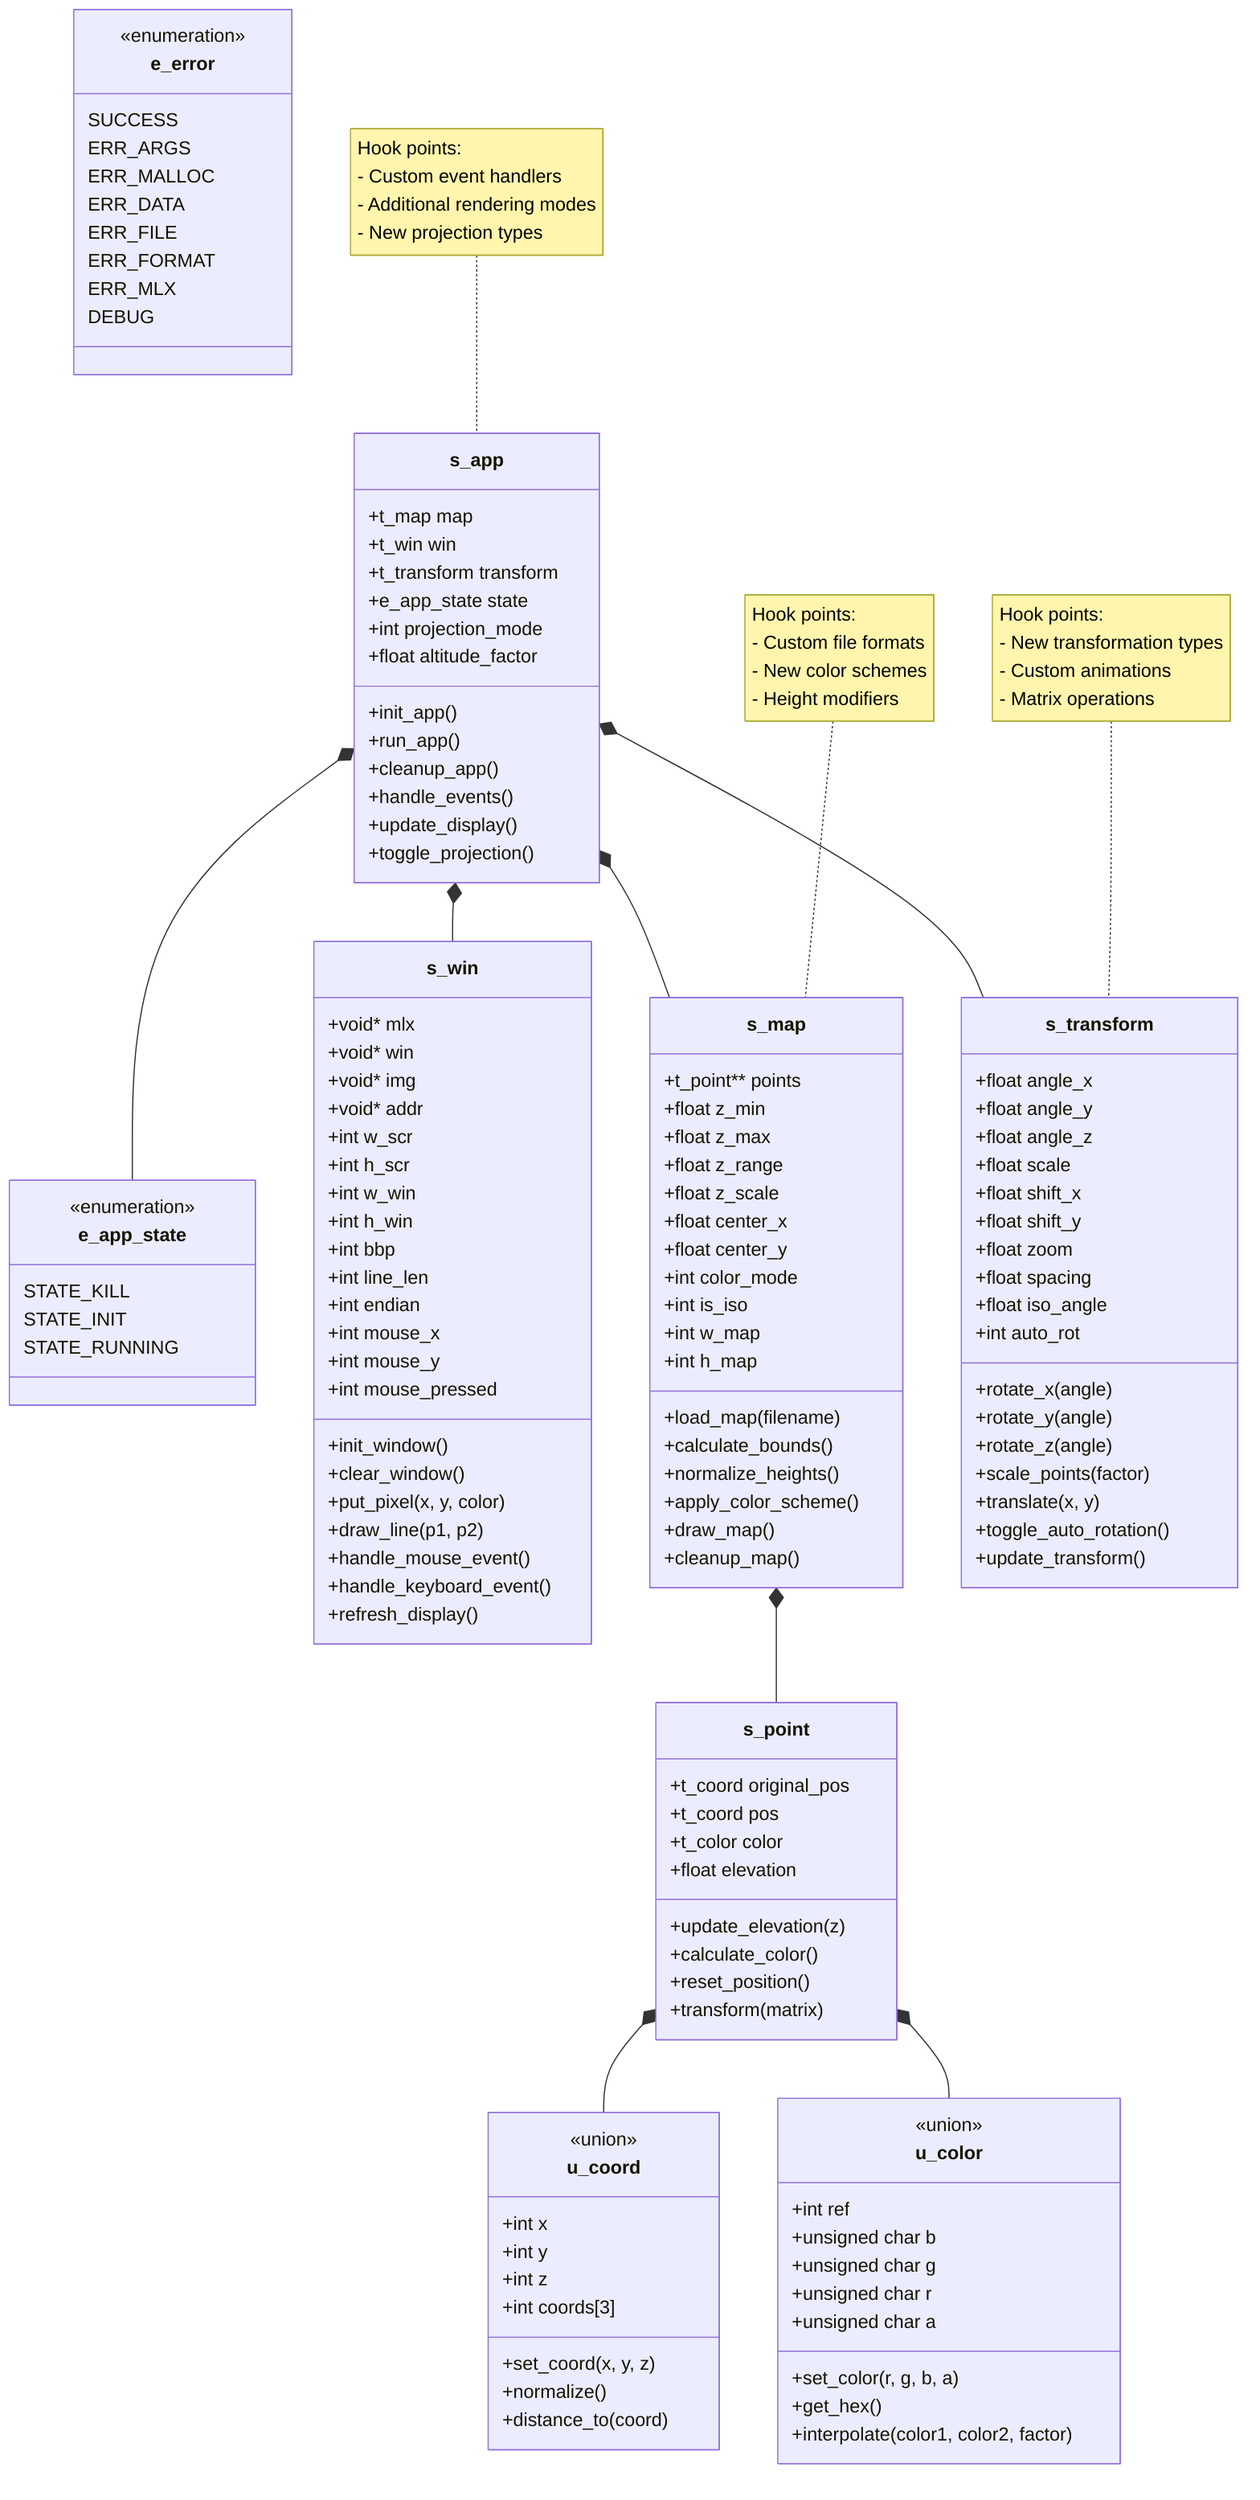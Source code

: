 classDiagram
    class e_error {
        <<enumeration>>
        SUCCESS
        ERR_ARGS
        ERR_MALLOC
        ERR_DATA
        ERR_FILE
        ERR_FORMAT
        ERR_MLX
        DEBUG
    }

    class e_app_state {
        <<enumeration>>
        STATE_KILL
        STATE_INIT
        STATE_RUNNING
    }

    class u_color {
        <<union>>
        +int ref
        +unsigned char b
        +unsigned char g
        +unsigned char r
        +unsigned char a
        +set_color(r, g, b, a)
        +get_hex()
        +interpolate(color1, color2, factor)
    }

    class u_coord {
        <<union>>
        +int x
        +int y
        +int z
        +int coords[3]
        +set_coord(x, y, z)
        +normalize()
        +distance_to(coord)
    }

    class s_point {
        +t_coord original_pos
        +t_coord pos
        +t_color color
        +float elevation
        +update_elevation(z)
        +calculate_color()
        +reset_position()
        +transform(matrix)
    }

    class s_win {
        +void* mlx
        +void* win
        +void* img
        +void* addr
        +int w_scr
        +int h_scr
        +int w_win
        +int h_win
        +int bbp
        +int line_len
        +int endian
        +int mouse_x
        +int mouse_y
        +int mouse_pressed
        +init_window()
        +clear_window()
        +put_pixel(x, y, color)
        +draw_line(p1, p2)
        +handle_mouse_event()
        +handle_keyboard_event()
        +refresh_display()
    }

    class s_map {
        +t_point** points
        +float z_min
        +float z_max
        +float z_range
        +float z_scale
        +float center_x
        +float center_y
        +int color_mode
        +int is_iso
        +int w_map
        +int h_map
        +load_map(filename)
        +calculate_bounds()
        +normalize_heights()
        +apply_color_scheme()
        +draw_map()
        +cleanup_map()
    }

    class s_transform {
        +float angle_x
        +float angle_y
        +float angle_z
        +float scale
        +float shift_x
        +float shift_y
        +float zoom
        +float spacing
        +float iso_angle
        +int auto_rot
        +rotate_x(angle)
        +rotate_y(angle)
        +rotate_z(angle)
        +scale_points(factor)
        +translate(x, y)
        +toggle_auto_rotation()
        +update_transform()
    }

    class s_app {
        +t_map map
        +t_win win
        +t_transform transform
        +e_app_state state
        +int projection_mode
        +float altitude_factor
        +init_app()
        +run_app()
        +cleanup_app()
        +handle_events()
        +update_display()
        +toggle_projection()
    }

    s_app *-- s_map
    s_app *-- s_win
    s_app *-- s_transform
    s_app *-- e_app_state
    s_map *-- s_point
    s_point *-- u_coord
    s_point *-- u_color

    note for s_app "Hook points:
    - Custom event handlers
    - Additional rendering modes
    - New projection types"

    note for s_map "Hook points:
    - Custom file formats
    - New color schemes
    - Height modifiers"

    note for s_transform "Hook points:
    - New transformation types
    - Custom animations
    - Matrix operations"